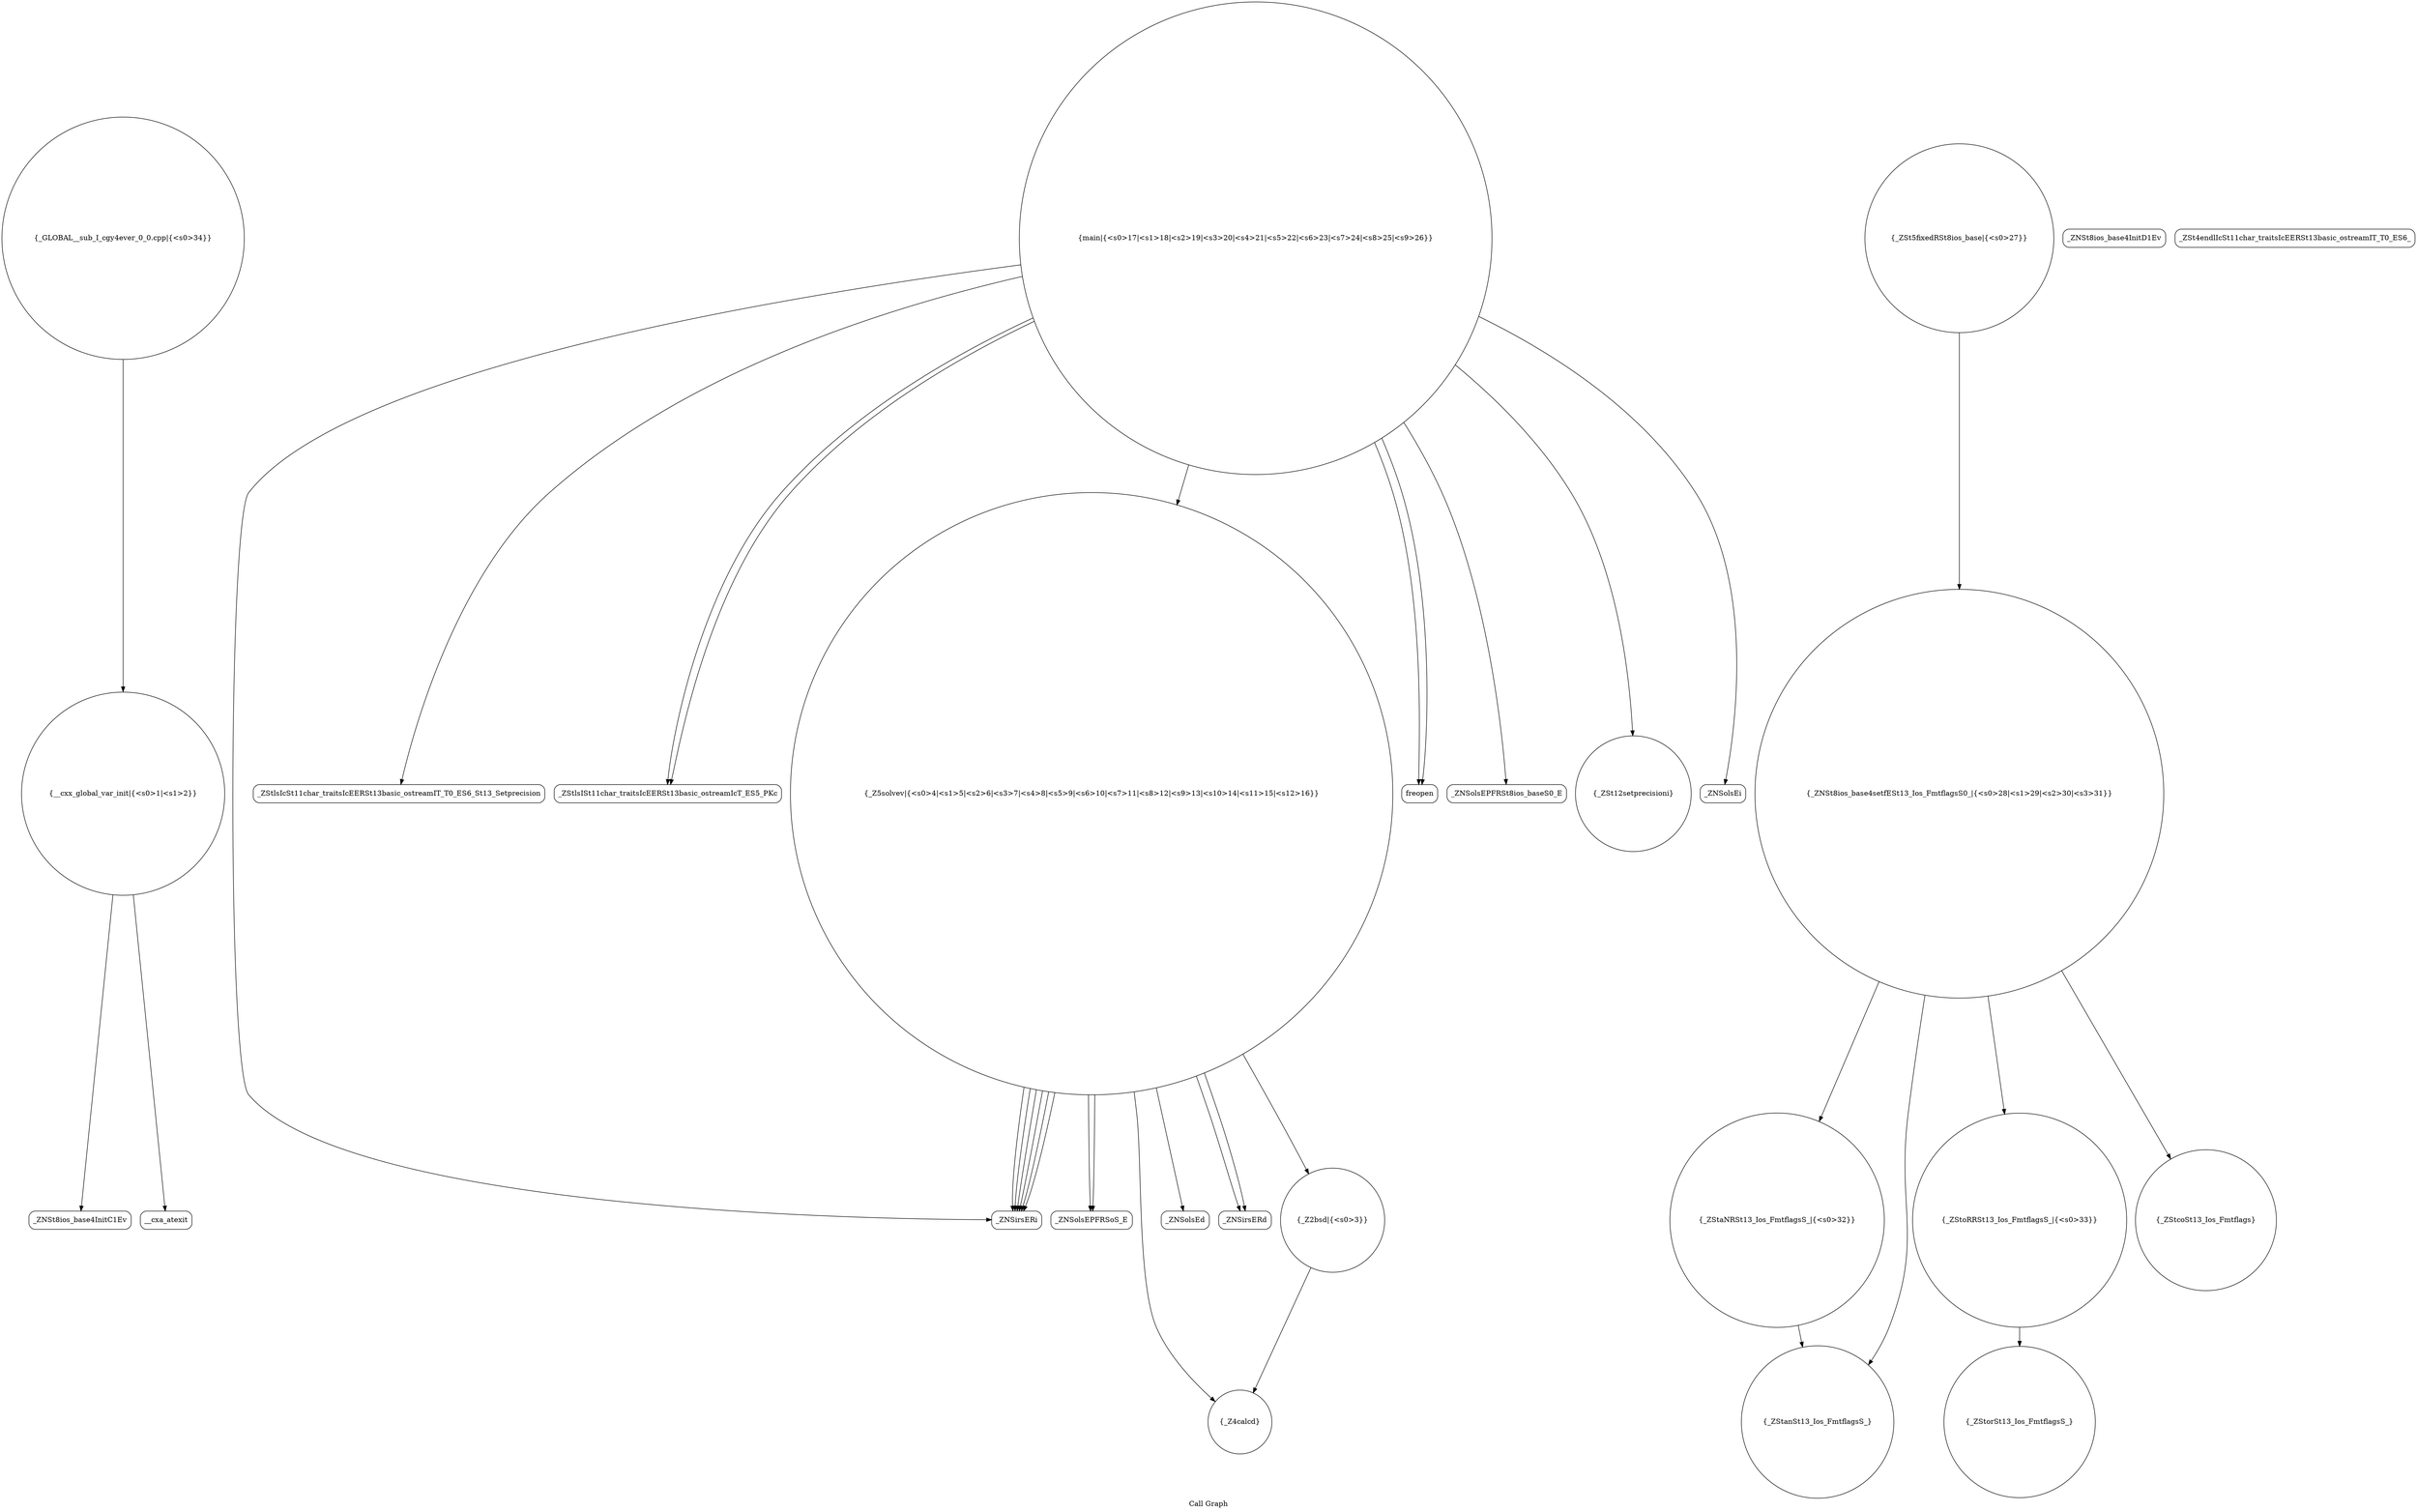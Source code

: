 digraph "Call Graph" {
	label="Call Graph";

	Node0x55adddee8200 [shape=record,shape=circle,label="{__cxx_global_var_init|{<s0>1|<s1>2}}"];
	Node0x55adddee8200:s0 -> Node0x55adddee8690[color=black];
	Node0x55adddee8200:s1 -> Node0x55adddee8790[color=black];
	Node0x55adddee9310 [shape=record,shape=circle,label="{_GLOBAL__sub_I_cgy4ever_0_0.cpp|{<s0>34}}"];
	Node0x55adddee9310:s0 -> Node0x55adddee8200[color=black];
	Node0x55adddee8990 [shape=record,shape=Mrecord,label="{_ZNSirsERi}"];
	Node0x55adddee8d10 [shape=record,shape=Mrecord,label="{_ZStlsIcSt11char_traitsIcEERSt13basic_ostreamIT_T0_ES6_St13_Setprecision}"];
	Node0x55adddee9090 [shape=record,shape=circle,label="{_ZStaNRSt13_Ios_FmtflagsS_|{<s0>32}}"];
	Node0x55adddee9090:s0 -> Node0x55adddee9210[color=black];
	Node0x55adddee8710 [shape=record,shape=Mrecord,label="{_ZNSt8ios_base4InitD1Ev}"];
	Node0x55adddee8a90 [shape=record,shape=Mrecord,label="{_ZNSolsEPFRSoS_E}"];
	Node0x55adddee8e10 [shape=record,shape=circle,label="{_ZSt5fixedRSt8ios_base|{<s0>27}}"];
	Node0x55adddee8e10:s0 -> Node0x55adddee9010[color=black];
	Node0x55adddee9190 [shape=record,shape=circle,label="{_ZStoRRSt13_Ios_FmtflagsS_|{<s0>33}}"];
	Node0x55adddee9190:s0 -> Node0x55adddee9290[color=black];
	Node0x55adddee8810 [shape=record,shape=circle,label="{_Z4calcd}"];
	Node0x55adddee8b90 [shape=record,shape=Mrecord,label="{_ZNSolsEd}"];
	Node0x55adddee8f10 [shape=record,shape=Mrecord,label="{_ZStlsISt11char_traitsIcEERSt13basic_ostreamIcT_ES5_PKc}"];
	Node0x55adddee9290 [shape=record,shape=circle,label="{_ZStorSt13_Ios_FmtflagsS_}"];
	Node0x55adddee8910 [shape=record,shape=circle,label="{_Z5solvev|{<s0>4|<s1>5|<s2>6|<s3>7|<s4>8|<s5>9|<s6>10|<s7>11|<s8>12|<s9>13|<s10>14|<s11>15|<s12>16}}"];
	Node0x55adddee8910:s0 -> Node0x55adddee8990[color=black];
	Node0x55adddee8910:s1 -> Node0x55adddee8990[color=black];
	Node0x55adddee8910:s2 -> Node0x55adddee8990[color=black];
	Node0x55adddee8910:s3 -> Node0x55adddee8990[color=black];
	Node0x55adddee8910:s4 -> Node0x55adddee8990[color=black];
	Node0x55adddee8910:s5 -> Node0x55adddee8a10[color=black];
	Node0x55adddee8910:s6 -> Node0x55adddee8990[color=black];
	Node0x55adddee8910:s7 -> Node0x55adddee8a10[color=black];
	Node0x55adddee8910:s8 -> Node0x55adddee8810[color=black];
	Node0x55adddee8910:s9 -> Node0x55adddee8a90[color=black];
	Node0x55adddee8910:s10 -> Node0x55adddee8890[color=black];
	Node0x55adddee8910:s11 -> Node0x55adddee8b90[color=black];
	Node0x55adddee8910:s12 -> Node0x55adddee8a90[color=black];
	Node0x55adddee8c90 [shape=record,shape=Mrecord,label="{freopen}"];
	Node0x55adddee9010 [shape=record,shape=circle,label="{_ZNSt8ios_base4setfESt13_Ios_FmtflagsS0_|{<s0>28|<s1>29|<s2>30|<s3>31}}"];
	Node0x55adddee9010:s0 -> Node0x55adddee9110[color=black];
	Node0x55adddee9010:s1 -> Node0x55adddee9090[color=black];
	Node0x55adddee9010:s2 -> Node0x55adddee9210[color=black];
	Node0x55adddee9010:s3 -> Node0x55adddee9190[color=black];
	Node0x55adddee8690 [shape=record,shape=Mrecord,label="{_ZNSt8ios_base4InitC1Ev}"];
	Node0x55adddee8a10 [shape=record,shape=Mrecord,label="{_ZNSirsERd}"];
	Node0x55adddee8d90 [shape=record,shape=Mrecord,label="{_ZNSolsEPFRSt8ios_baseS0_E}"];
	Node0x55adddee9110 [shape=record,shape=circle,label="{_ZStcoSt13_Ios_Fmtflags}"];
	Node0x55adddee8790 [shape=record,shape=Mrecord,label="{__cxa_atexit}"];
	Node0x55adddee8b10 [shape=record,shape=Mrecord,label="{_ZSt4endlIcSt11char_traitsIcEERSt13basic_ostreamIT_T0_ES6_}"];
	Node0x55adddee8e90 [shape=record,shape=circle,label="{_ZSt12setprecisioni}"];
	Node0x55adddee9210 [shape=record,shape=circle,label="{_ZStanSt13_Ios_FmtflagsS_}"];
	Node0x55adddee8890 [shape=record,shape=circle,label="{_Z2bsd|{<s0>3}}"];
	Node0x55adddee8890:s0 -> Node0x55adddee8810[color=black];
	Node0x55adddee8c10 [shape=record,shape=circle,label="{main|{<s0>17|<s1>18|<s2>19|<s3>20|<s4>21|<s5>22|<s6>23|<s7>24|<s8>25|<s9>26}}"];
	Node0x55adddee8c10:s0 -> Node0x55adddee8c90[color=black];
	Node0x55adddee8c10:s1 -> Node0x55adddee8c90[color=black];
	Node0x55adddee8c10:s2 -> Node0x55adddee8d90[color=black];
	Node0x55adddee8c10:s3 -> Node0x55adddee8e90[color=black];
	Node0x55adddee8c10:s4 -> Node0x55adddee8d10[color=black];
	Node0x55adddee8c10:s5 -> Node0x55adddee8990[color=black];
	Node0x55adddee8c10:s6 -> Node0x55adddee8f10[color=black];
	Node0x55adddee8c10:s7 -> Node0x55adddee8f90[color=black];
	Node0x55adddee8c10:s8 -> Node0x55adddee8f10[color=black];
	Node0x55adddee8c10:s9 -> Node0x55adddee8910[color=black];
	Node0x55adddee8f90 [shape=record,shape=Mrecord,label="{_ZNSolsEi}"];
}
